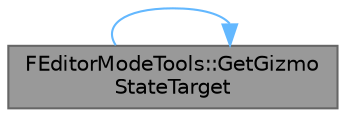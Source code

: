 digraph "FEditorModeTools::GetGizmoStateTarget"
{
 // INTERACTIVE_SVG=YES
 // LATEX_PDF_SIZE
  bgcolor="transparent";
  edge [fontname=Helvetica,fontsize=10,labelfontname=Helvetica,labelfontsize=10];
  node [fontname=Helvetica,fontsize=10,shape=box,height=0.2,width=0.4];
  rankdir="LR";
  Node1 [id="Node000001",label="FEditorModeTools::GetGizmo\lStateTarget",height=0.2,width=0.4,color="gray40", fillcolor="grey60", style="filled", fontcolor="black",tooltip="Begin New TRS Gizmo interface."];
  Node1 -> Node1 [id="edge1_Node000001_Node000001",color="steelblue1",style="solid",tooltip=" "];
}
